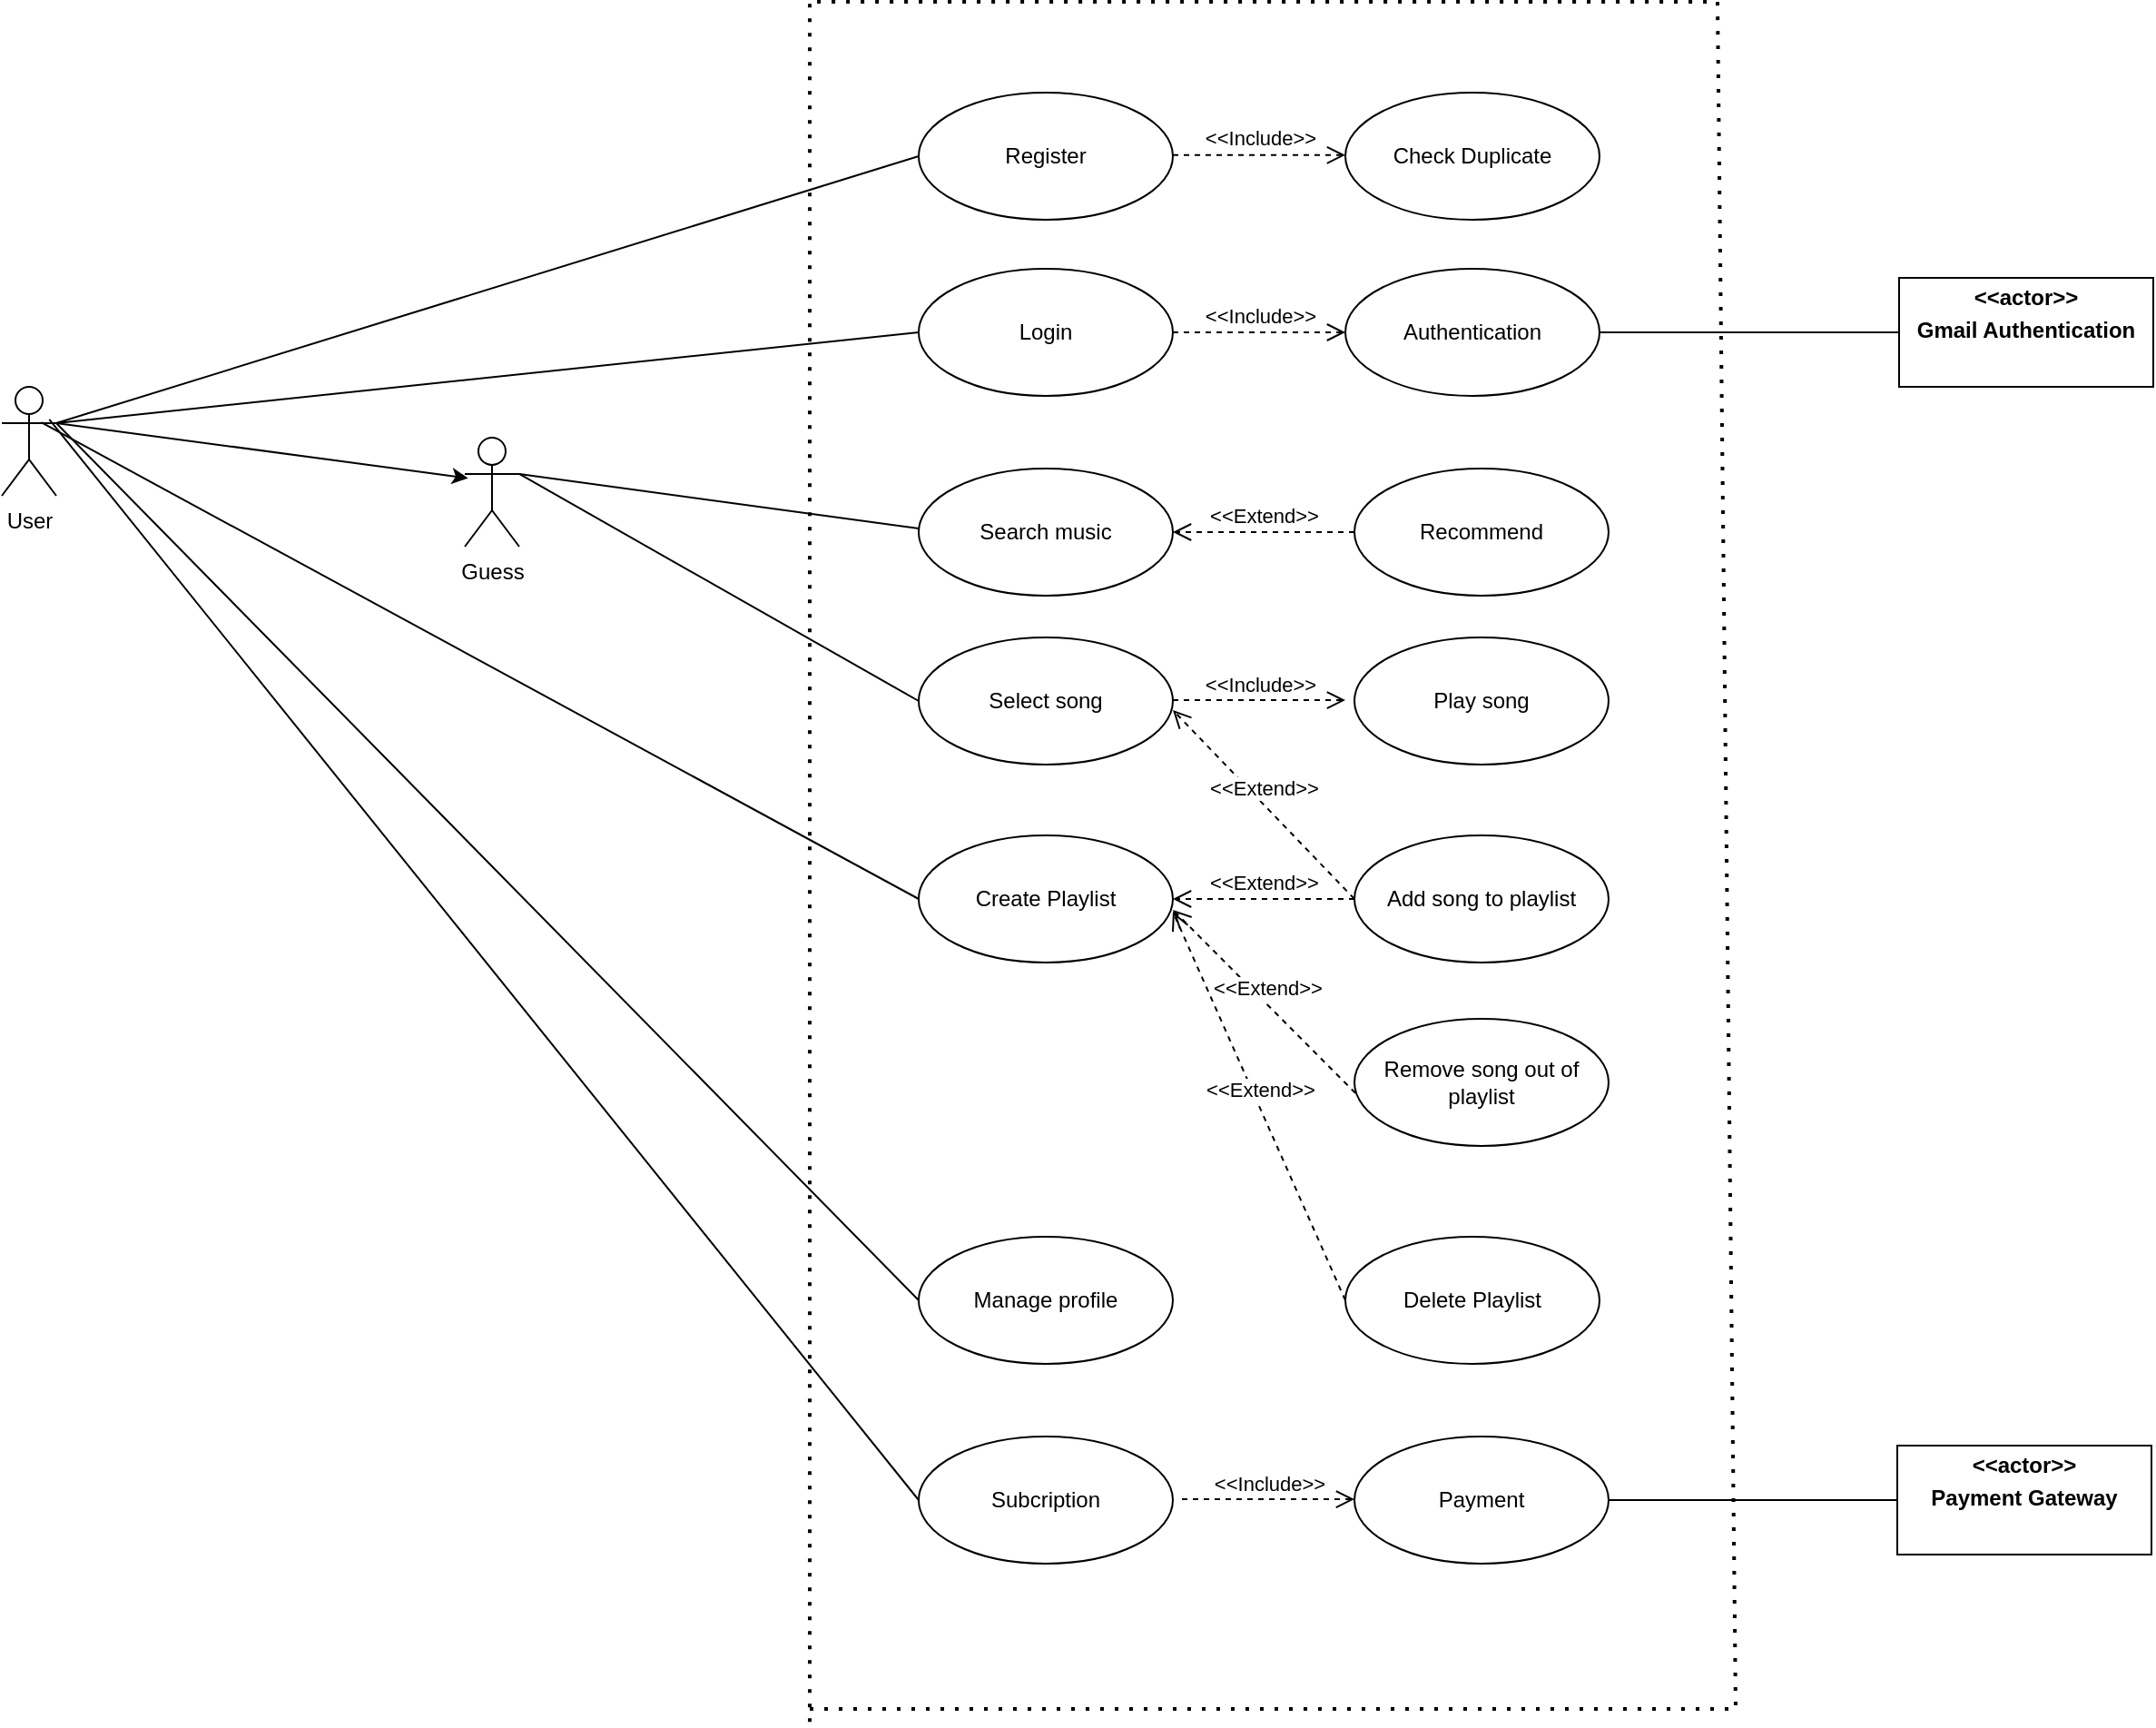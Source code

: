 <mxfile version="26.2.12">
  <diagram name="Page-1" id="ysqp1O8fpWKtBg5_zlwZ">
    <mxGraphModel dx="2542" dy="951" grid="0" gridSize="10" guides="1" tooltips="1" connect="1" arrows="1" fold="1" page="1" pageScale="1" pageWidth="850" pageHeight="1100" background="#FFFFFF" math="0" shadow="0">
      <root>
        <mxCell id="0" />
        <mxCell id="1" parent="0" />
        <mxCell id="jTNf8f75Ps5YETUIIDcn-1" value="User" style="shape=umlActor;verticalLabelPosition=bottom;verticalAlign=top;html=1;" vertex="1" parent="1">
          <mxGeometry x="-455" y="302" width="30" height="60" as="geometry" />
        </mxCell>
        <mxCell id="jTNf8f75Ps5YETUIIDcn-5" value="" style="endArrow=none;dashed=1;html=1;dashPattern=1 3;strokeWidth=2;rounded=0;" edge="1" parent="1">
          <mxGeometry width="50" height="50" relative="1" as="geometry">
            <mxPoint x="-10" y="1037.143" as="sourcePoint" />
            <mxPoint x="-10" y="90" as="targetPoint" />
          </mxGeometry>
        </mxCell>
        <mxCell id="jTNf8f75Ps5YETUIIDcn-6" value="" style="endArrow=none;dashed=1;html=1;dashPattern=1 3;strokeWidth=2;rounded=0;" edge="1" parent="1">
          <mxGeometry width="50" height="50" relative="1" as="geometry">
            <mxPoint x="-10" y="1030" as="sourcePoint" />
            <mxPoint x="-10" y="90" as="targetPoint" />
            <Array as="points">
              <mxPoint x="500" y="1030" />
              <mxPoint x="490" y="90" />
            </Array>
          </mxGeometry>
        </mxCell>
        <mxCell id="jTNf8f75Ps5YETUIIDcn-7" value="Register" style="ellipse;whiteSpace=wrap;html=1;" vertex="1" parent="1">
          <mxGeometry x="50" y="140" width="140" height="70" as="geometry" />
        </mxCell>
        <mxCell id="jTNf8f75Ps5YETUIIDcn-8" value="Login" style="ellipse;whiteSpace=wrap;html=1;" vertex="1" parent="1">
          <mxGeometry x="50" y="237" width="140" height="70" as="geometry" />
        </mxCell>
        <mxCell id="jTNf8f75Ps5YETUIIDcn-9" value="Authentication" style="ellipse;whiteSpace=wrap;html=1;" vertex="1" parent="1">
          <mxGeometry x="285" y="237" width="140" height="70" as="geometry" />
        </mxCell>
        <mxCell id="jTNf8f75Ps5YETUIIDcn-10" value="&amp;lt;&amp;lt;Include&amp;gt;&amp;gt;" style="html=1;verticalAlign=bottom;endArrow=open;dashed=1;endSize=8;curved=0;rounded=0;entryX=0;entryY=0.5;entryDx=0;entryDy=0;exitX=1;exitY=0.5;exitDx=0;exitDy=0;" edge="1" parent="1" source="jTNf8f75Ps5YETUIIDcn-8" target="jTNf8f75Ps5YETUIIDcn-9">
          <mxGeometry relative="1" as="geometry">
            <mxPoint x="120" y="367" as="sourcePoint" />
            <mxPoint x="40" y="367" as="targetPoint" />
          </mxGeometry>
        </mxCell>
        <mxCell id="jTNf8f75Ps5YETUIIDcn-11" value="Search music" style="ellipse;whiteSpace=wrap;html=1;" vertex="1" parent="1">
          <mxGeometry x="50" y="347" width="140" height="70" as="geometry" />
        </mxCell>
        <mxCell id="jTNf8f75Ps5YETUIIDcn-12" value="Recommend" style="ellipse;whiteSpace=wrap;html=1;" vertex="1" parent="1">
          <mxGeometry x="290" y="347" width="140" height="70" as="geometry" />
        </mxCell>
        <mxCell id="jTNf8f75Ps5YETUIIDcn-13" value="&amp;lt;&amp;lt;Extend&amp;gt;&amp;gt;" style="html=1;verticalAlign=bottom;endArrow=open;dashed=1;endSize=8;curved=0;rounded=0;exitX=0;exitY=0.5;exitDx=0;exitDy=0;entryX=1;entryY=0.5;entryDx=0;entryDy=0;" edge="1" parent="1" source="jTNf8f75Ps5YETUIIDcn-12" target="jTNf8f75Ps5YETUIIDcn-11">
          <mxGeometry relative="1" as="geometry">
            <mxPoint x="195" y="381.52" as="sourcePoint" />
            <mxPoint x="210" y="467" as="targetPoint" />
          </mxGeometry>
        </mxCell>
        <mxCell id="jTNf8f75Ps5YETUIIDcn-14" value="Create Playlist" style="ellipse;whiteSpace=wrap;html=1;" vertex="1" parent="1">
          <mxGeometry x="50" y="549" width="140" height="70" as="geometry" />
        </mxCell>
        <mxCell id="jTNf8f75Ps5YETUIIDcn-15" value="Select song" style="ellipse;whiteSpace=wrap;html=1;" vertex="1" parent="1">
          <mxGeometry x="50" y="440" width="140" height="70" as="geometry" />
        </mxCell>
        <mxCell id="jTNf8f75Ps5YETUIIDcn-17" value="Play song" style="ellipse;whiteSpace=wrap;html=1;" vertex="1" parent="1">
          <mxGeometry x="290" y="440" width="140" height="70" as="geometry" />
        </mxCell>
        <mxCell id="jTNf8f75Ps5YETUIIDcn-18" value="Add song to playlist" style="ellipse;whiteSpace=wrap;html=1;" vertex="1" parent="1">
          <mxGeometry x="290" y="549" width="140" height="70" as="geometry" />
        </mxCell>
        <mxCell id="jTNf8f75Ps5YETUIIDcn-20" value="&amp;lt;&amp;lt;Include&amp;gt;&amp;gt;" style="html=1;verticalAlign=bottom;endArrow=open;dashed=1;endSize=8;curved=0;rounded=0;entryX=0;entryY=0.5;entryDx=0;entryDy=0;exitX=1;exitY=0.5;exitDx=0;exitDy=0;" edge="1" parent="1">
          <mxGeometry relative="1" as="geometry">
            <mxPoint x="190" y="474.52" as="sourcePoint" />
            <mxPoint x="285" y="474.52" as="targetPoint" />
          </mxGeometry>
        </mxCell>
        <mxCell id="jTNf8f75Ps5YETUIIDcn-21" value="Manage profile" style="ellipse;whiteSpace=wrap;html=1;" vertex="1" parent="1">
          <mxGeometry x="50" y="770" width="140" height="70" as="geometry" />
        </mxCell>
        <mxCell id="jTNf8f75Ps5YETUIIDcn-23" value="" style="endArrow=none;html=1;rounded=0;entryX=0;entryY=0.5;entryDx=0;entryDy=0;exitX=1;exitY=0.333;exitDx=0;exitDy=0;exitPerimeter=0;" edge="1" parent="1" source="jTNf8f75Ps5YETUIIDcn-2">
          <mxGeometry width="50" height="50" relative="1" as="geometry">
            <mxPoint x="50" y="477" as="sourcePoint" />
            <mxPoint x="50" y="380" as="targetPoint" />
            <Array as="points" />
          </mxGeometry>
        </mxCell>
        <mxCell id="jTNf8f75Ps5YETUIIDcn-25" value="Subcription" style="ellipse;whiteSpace=wrap;html=1;" vertex="1" parent="1">
          <mxGeometry x="50" y="880" width="140" height="70" as="geometry" />
        </mxCell>
        <mxCell id="jTNf8f75Ps5YETUIIDcn-26" value="Payment" style="ellipse;whiteSpace=wrap;html=1;" vertex="1" parent="1">
          <mxGeometry x="290" y="880" width="140" height="70" as="geometry" />
        </mxCell>
        <mxCell id="jTNf8f75Ps5YETUIIDcn-27" value="&lt;p style=&quot;margin:0px;margin-top:4px;text-align:center;&quot;&gt;&lt;b&gt;&amp;lt;&amp;lt;actor&amp;gt;&amp;gt;&lt;/b&gt;&lt;/p&gt;&lt;p style=&quot;margin:0px;margin-top:4px;text-align:center;&quot;&gt;&lt;b&gt;Payment Gateway&lt;/b&gt;&lt;/p&gt;" style="verticalAlign=top;align=left;overflow=fill;html=1;whiteSpace=wrap;" vertex="1" parent="1">
          <mxGeometry x="589" y="885" width="140" height="60" as="geometry" />
        </mxCell>
        <mxCell id="jTNf8f75Ps5YETUIIDcn-29" value="&amp;lt;&amp;lt;Include&amp;gt;&amp;gt;" style="html=1;verticalAlign=bottom;endArrow=open;dashed=1;endSize=8;curved=0;rounded=0;entryX=0;entryY=0.5;entryDx=0;entryDy=0;exitX=1;exitY=0.5;exitDx=0;exitDy=0;" edge="1" parent="1">
          <mxGeometry relative="1" as="geometry">
            <mxPoint x="195" y="914.52" as="sourcePoint" />
            <mxPoint x="290" y="914.52" as="targetPoint" />
          </mxGeometry>
        </mxCell>
        <mxCell id="jTNf8f75Ps5YETUIIDcn-30" value="Delete Playlist" style="ellipse;whiteSpace=wrap;html=1;" vertex="1" parent="1">
          <mxGeometry x="285" y="770" width="140" height="70" as="geometry" />
        </mxCell>
        <mxCell id="jTNf8f75Ps5YETUIIDcn-31" value="&amp;lt;&amp;lt;Extend&amp;gt;&amp;gt;" style="html=1;verticalAlign=bottom;endArrow=open;dashed=1;endSize=8;curved=0;rounded=0;entryX=1;entryY=0.6;entryDx=0;entryDy=0;entryPerimeter=0;exitX=0;exitY=0.5;exitDx=0;exitDy=0;" edge="1" parent="1" source="jTNf8f75Ps5YETUIIDcn-30" target="jTNf8f75Ps5YETUIIDcn-14">
          <mxGeometry x="0.001" relative="1" as="geometry">
            <mxPoint x="280" y="680" as="sourcePoint" />
            <mxPoint x="210" y="650" as="targetPoint" />
            <mxPoint as="offset" />
          </mxGeometry>
        </mxCell>
        <mxCell id="jTNf8f75Ps5YETUIIDcn-32" value="&amp;lt;&amp;lt;Extend&amp;gt;&amp;gt;" style="html=1;verticalAlign=bottom;endArrow=open;dashed=1;endSize=8;curved=0;rounded=0;entryX=1;entryY=0.6;entryDx=0;entryDy=0;entryPerimeter=0;exitX=0;exitY=0.5;exitDx=0;exitDy=0;" edge="1" parent="1" source="jTNf8f75Ps5YETUIIDcn-18">
          <mxGeometry x="0.001" relative="1" as="geometry">
            <mxPoint x="280" y="569" as="sourcePoint" />
            <mxPoint x="190" y="480" as="targetPoint" />
            <mxPoint as="offset" />
          </mxGeometry>
        </mxCell>
        <mxCell id="jTNf8f75Ps5YETUIIDcn-35" value="" style="endArrow=none;html=1;rounded=0;exitX=0.872;exitY=0.299;exitDx=0;exitDy=0;exitPerimeter=0;entryX=0;entryY=0.5;entryDx=0;entryDy=0;" edge="1" parent="1" source="jTNf8f75Ps5YETUIIDcn-1" target="jTNf8f75Ps5YETUIIDcn-25">
          <mxGeometry width="50" height="50" relative="1" as="geometry">
            <mxPoint x="-420" y="340" as="sourcePoint" />
            <mxPoint x="50" y="794" as="targetPoint" />
          </mxGeometry>
        </mxCell>
        <mxCell id="jTNf8f75Ps5YETUIIDcn-36" value="&lt;p style=&quot;margin:0px;margin-top:4px;text-align:center;&quot;&gt;&lt;b&gt;&amp;lt;&amp;lt;actor&amp;gt;&amp;gt;&lt;/b&gt;&lt;/p&gt;&lt;p style=&quot;margin:0px;margin-top:4px;text-align:center;&quot;&gt;&lt;b&gt;Gmail Authentication&lt;/b&gt;&lt;/p&gt;" style="verticalAlign=top;align=left;overflow=fill;html=1;whiteSpace=wrap;" vertex="1" parent="1">
          <mxGeometry x="590" y="242" width="140" height="60" as="geometry" />
        </mxCell>
        <mxCell id="jTNf8f75Ps5YETUIIDcn-38" value="Check Duplicate" style="ellipse;whiteSpace=wrap;html=1;" vertex="1" parent="1">
          <mxGeometry x="285" y="140" width="140" height="70" as="geometry" />
        </mxCell>
        <mxCell id="jTNf8f75Ps5YETUIIDcn-39" value="&amp;lt;&amp;lt;Include&amp;gt;&amp;gt;" style="html=1;verticalAlign=bottom;endArrow=open;dashed=1;endSize=8;curved=0;rounded=0;entryX=0;entryY=0.5;entryDx=0;entryDy=0;exitX=1;exitY=0.5;exitDx=0;exitDy=0;" edge="1" parent="1">
          <mxGeometry relative="1" as="geometry">
            <mxPoint x="190" y="174.41" as="sourcePoint" />
            <mxPoint x="285" y="174.41" as="targetPoint" />
          </mxGeometry>
        </mxCell>
        <mxCell id="jTNf8f75Ps5YETUIIDcn-43" value="" style="endArrow=classic;html=1;rounded=0;exitX=1;exitY=0.333;exitDx=0;exitDy=0;exitPerimeter=0;entryX=0.063;entryY=0.372;entryDx=0;entryDy=0;entryPerimeter=0;" edge="1" parent="1" source="jTNf8f75Ps5YETUIIDcn-1" target="jTNf8f75Ps5YETUIIDcn-2">
          <mxGeometry width="50" height="50" relative="1" as="geometry">
            <mxPoint x="-425" y="361.997" as="sourcePoint" />
            <mxPoint x="-230" y="370" as="targetPoint" />
          </mxGeometry>
        </mxCell>
        <mxCell id="jTNf8f75Ps5YETUIIDcn-50" value="" style="endArrow=none;html=1;rounded=0;exitX=1;exitY=0.333;exitDx=0;exitDy=0;exitPerimeter=0;entryX=0;entryY=0.5;entryDx=0;entryDy=0;" edge="1" parent="1" source="jTNf8f75Ps5YETUIIDcn-1" target="jTNf8f75Ps5YETUIIDcn-21">
          <mxGeometry width="50" height="50" relative="1" as="geometry">
            <mxPoint x="-429" y="210" as="sourcePoint" />
            <mxPoint x="50" y="684" as="targetPoint" />
          </mxGeometry>
        </mxCell>
        <mxCell id="jTNf8f75Ps5YETUIIDcn-51" value="" style="endArrow=none;html=1;rounded=0;entryX=0;entryY=0.5;entryDx=0;entryDy=0;exitX=0.725;exitY=0.327;exitDx=0;exitDy=0;exitPerimeter=0;" edge="1" parent="1" source="jTNf8f75Ps5YETUIIDcn-1" target="jTNf8f75Ps5YETUIIDcn-14">
          <mxGeometry width="50" height="50" relative="1" as="geometry">
            <mxPoint x="-430" y="320" as="sourcePoint" />
            <mxPoint x="-370" y="420" as="targetPoint" />
          </mxGeometry>
        </mxCell>
        <mxCell id="jTNf8f75Ps5YETUIIDcn-52" value="" style="endArrow=none;html=1;rounded=0;exitX=1;exitY=0.333;exitDx=0;exitDy=0;exitPerimeter=0;entryX=0;entryY=0.5;entryDx=0;entryDy=0;" edge="1" parent="1" source="jTNf8f75Ps5YETUIIDcn-1" target="jTNf8f75Ps5YETUIIDcn-7">
          <mxGeometry width="50" height="50" relative="1" as="geometry">
            <mxPoint x="-110" y="350" as="sourcePoint" />
            <mxPoint x="-60" y="300" as="targetPoint" />
          </mxGeometry>
        </mxCell>
        <mxCell id="jTNf8f75Ps5YETUIIDcn-54" value="" style="endArrow=none;html=1;rounded=0;entryX=0;entryY=0.5;entryDx=0;entryDy=0;exitX=1;exitY=0.333;exitDx=0;exitDy=0;exitPerimeter=0;" edge="1" parent="1" source="jTNf8f75Ps5YETUIIDcn-1" target="jTNf8f75Ps5YETUIIDcn-8">
          <mxGeometry width="50" height="50" relative="1" as="geometry">
            <mxPoint x="-120" y="326" as="sourcePoint" />
            <mxPoint x="-70" y="276" as="targetPoint" />
          </mxGeometry>
        </mxCell>
        <mxCell id="jTNf8f75Ps5YETUIIDcn-2" value="Guess" style="shape=umlActor;verticalLabelPosition=bottom;verticalAlign=top;html=1;" vertex="1" parent="1">
          <mxGeometry x="-200" y="330" width="30" height="60" as="geometry" />
        </mxCell>
        <mxCell id="jTNf8f75Ps5YETUIIDcn-57" value="" style="endArrow=none;html=1;rounded=0;exitX=1;exitY=0.333;exitDx=0;exitDy=0;exitPerimeter=0;entryX=0;entryY=0.5;entryDx=0;entryDy=0;" edge="1" parent="1" source="jTNf8f75Ps5YETUIIDcn-2" target="jTNf8f75Ps5YETUIIDcn-15">
          <mxGeometry width="50" height="50" relative="1" as="geometry">
            <mxPoint x="-110" y="500" as="sourcePoint" />
            <mxPoint x="-60" y="450" as="targetPoint" />
          </mxGeometry>
        </mxCell>
        <mxCell id="jTNf8f75Ps5YETUIIDcn-58" value="&amp;lt;&amp;lt;Extend&amp;gt;&amp;gt;" style="html=1;verticalAlign=bottom;endArrow=open;dashed=1;endSize=8;curved=0;rounded=0;entryX=1;entryY=0.5;entryDx=0;entryDy=0;exitX=0;exitY=0.5;exitDx=0;exitDy=0;" edge="1" parent="1" source="jTNf8f75Ps5YETUIIDcn-18" target="jTNf8f75Ps5YETUIIDcn-14">
          <mxGeometry x="0.001" relative="1" as="geometry">
            <mxPoint x="300" y="594" as="sourcePoint" />
            <mxPoint x="200" y="490" as="targetPoint" />
            <mxPoint as="offset" />
          </mxGeometry>
        </mxCell>
        <mxCell id="jTNf8f75Ps5YETUIIDcn-59" value="&amp;lt;&amp;lt;Extend&amp;gt;&amp;gt;" style="html=1;verticalAlign=bottom;endArrow=open;dashed=1;endSize=8;curved=0;rounded=0;entryX=1;entryY=0.6;entryDx=0;entryDy=0;entryPerimeter=0;exitX=0.034;exitY=0.645;exitDx=0;exitDy=0;exitPerimeter=0;" edge="1" parent="1" source="jTNf8f75Ps5YETUIIDcn-60">
          <mxGeometry x="0.001" relative="1" as="geometry">
            <mxPoint x="290" y="694" as="sourcePoint" />
            <mxPoint x="190" y="590" as="targetPoint" />
            <mxPoint as="offset" />
          </mxGeometry>
        </mxCell>
        <mxCell id="jTNf8f75Ps5YETUIIDcn-60" value="Remove song out of playlist" style="ellipse;whiteSpace=wrap;html=1;" vertex="1" parent="1">
          <mxGeometry x="290" y="650" width="140" height="70" as="geometry" />
        </mxCell>
        <mxCell id="jTNf8f75Ps5YETUIIDcn-61" value="" style="endArrow=none;html=1;rounded=0;entryX=0;entryY=0.5;entryDx=0;entryDy=0;exitX=1;exitY=0.5;exitDx=0;exitDy=0;" edge="1" parent="1" source="jTNf8f75Ps5YETUIIDcn-26" target="jTNf8f75Ps5YETUIIDcn-27">
          <mxGeometry width="50" height="50" relative="1" as="geometry">
            <mxPoint x="330" y="890" as="sourcePoint" />
            <mxPoint x="380" y="840" as="targetPoint" />
          </mxGeometry>
        </mxCell>
        <mxCell id="jTNf8f75Ps5YETUIIDcn-62" value="" style="endArrow=none;html=1;rounded=0;entryX=0;entryY=0.5;entryDx=0;entryDy=0;exitX=1;exitY=0.5;exitDx=0;exitDy=0;" edge="1" parent="1" source="jTNf8f75Ps5YETUIIDcn-9" target="jTNf8f75Ps5YETUIIDcn-36">
          <mxGeometry width="50" height="50" relative="1" as="geometry">
            <mxPoint x="150" y="610" as="sourcePoint" />
            <mxPoint x="200" y="560" as="targetPoint" />
          </mxGeometry>
        </mxCell>
      </root>
    </mxGraphModel>
  </diagram>
</mxfile>
